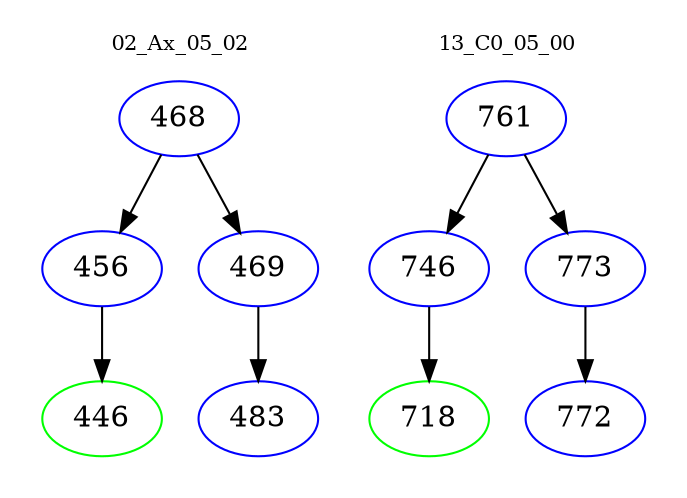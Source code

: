 digraph{
subgraph cluster_0 {
color = white
label = "02_Ax_05_02";
fontsize=10;
T0_468 [label="468", color="blue"]
T0_468 -> T0_456 [color="black"]
T0_456 [label="456", color="blue"]
T0_456 -> T0_446 [color="black"]
T0_446 [label="446", color="green"]
T0_468 -> T0_469 [color="black"]
T0_469 [label="469", color="blue"]
T0_469 -> T0_483 [color="black"]
T0_483 [label="483", color="blue"]
}
subgraph cluster_1 {
color = white
label = "13_C0_05_00";
fontsize=10;
T1_761 [label="761", color="blue"]
T1_761 -> T1_746 [color="black"]
T1_746 [label="746", color="blue"]
T1_746 -> T1_718 [color="black"]
T1_718 [label="718", color="green"]
T1_761 -> T1_773 [color="black"]
T1_773 [label="773", color="blue"]
T1_773 -> T1_772 [color="black"]
T1_772 [label="772", color="blue"]
}
}
